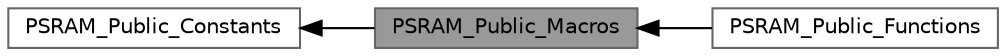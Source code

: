 digraph "PSRAM_Public_Macros"
{
 // LATEX_PDF_SIZE
  bgcolor="transparent";
  edge [fontname=Helvetica,fontsize=10,labelfontname=Helvetica,labelfontsize=10];
  node [fontname=Helvetica,fontsize=10,shape=box,height=0.2,width=0.4];
  rankdir=LR;
  Node2 [label="PSRAM_Public_Constants",height=0.2,width=0.4,color="grey40", fillcolor="white", style="filled",URL="$group___p_s_r_a_m___public___constants.html",tooltip=" "];
  Node3 [label="PSRAM_Public_Functions",height=0.2,width=0.4,color="grey40", fillcolor="white", style="filled",URL="$group___p_s_r_a_m___public___functions.html",tooltip=" "];
  Node1 [label="PSRAM_Public_Macros",height=0.2,width=0.4,color="gray40", fillcolor="grey60", style="filled", fontcolor="black",tooltip=" "];
  Node2->Node1 [shape=plaintext, dir="back", style="solid"];
  Node1->Node3 [shape=plaintext, dir="back", style="solid"];
}
